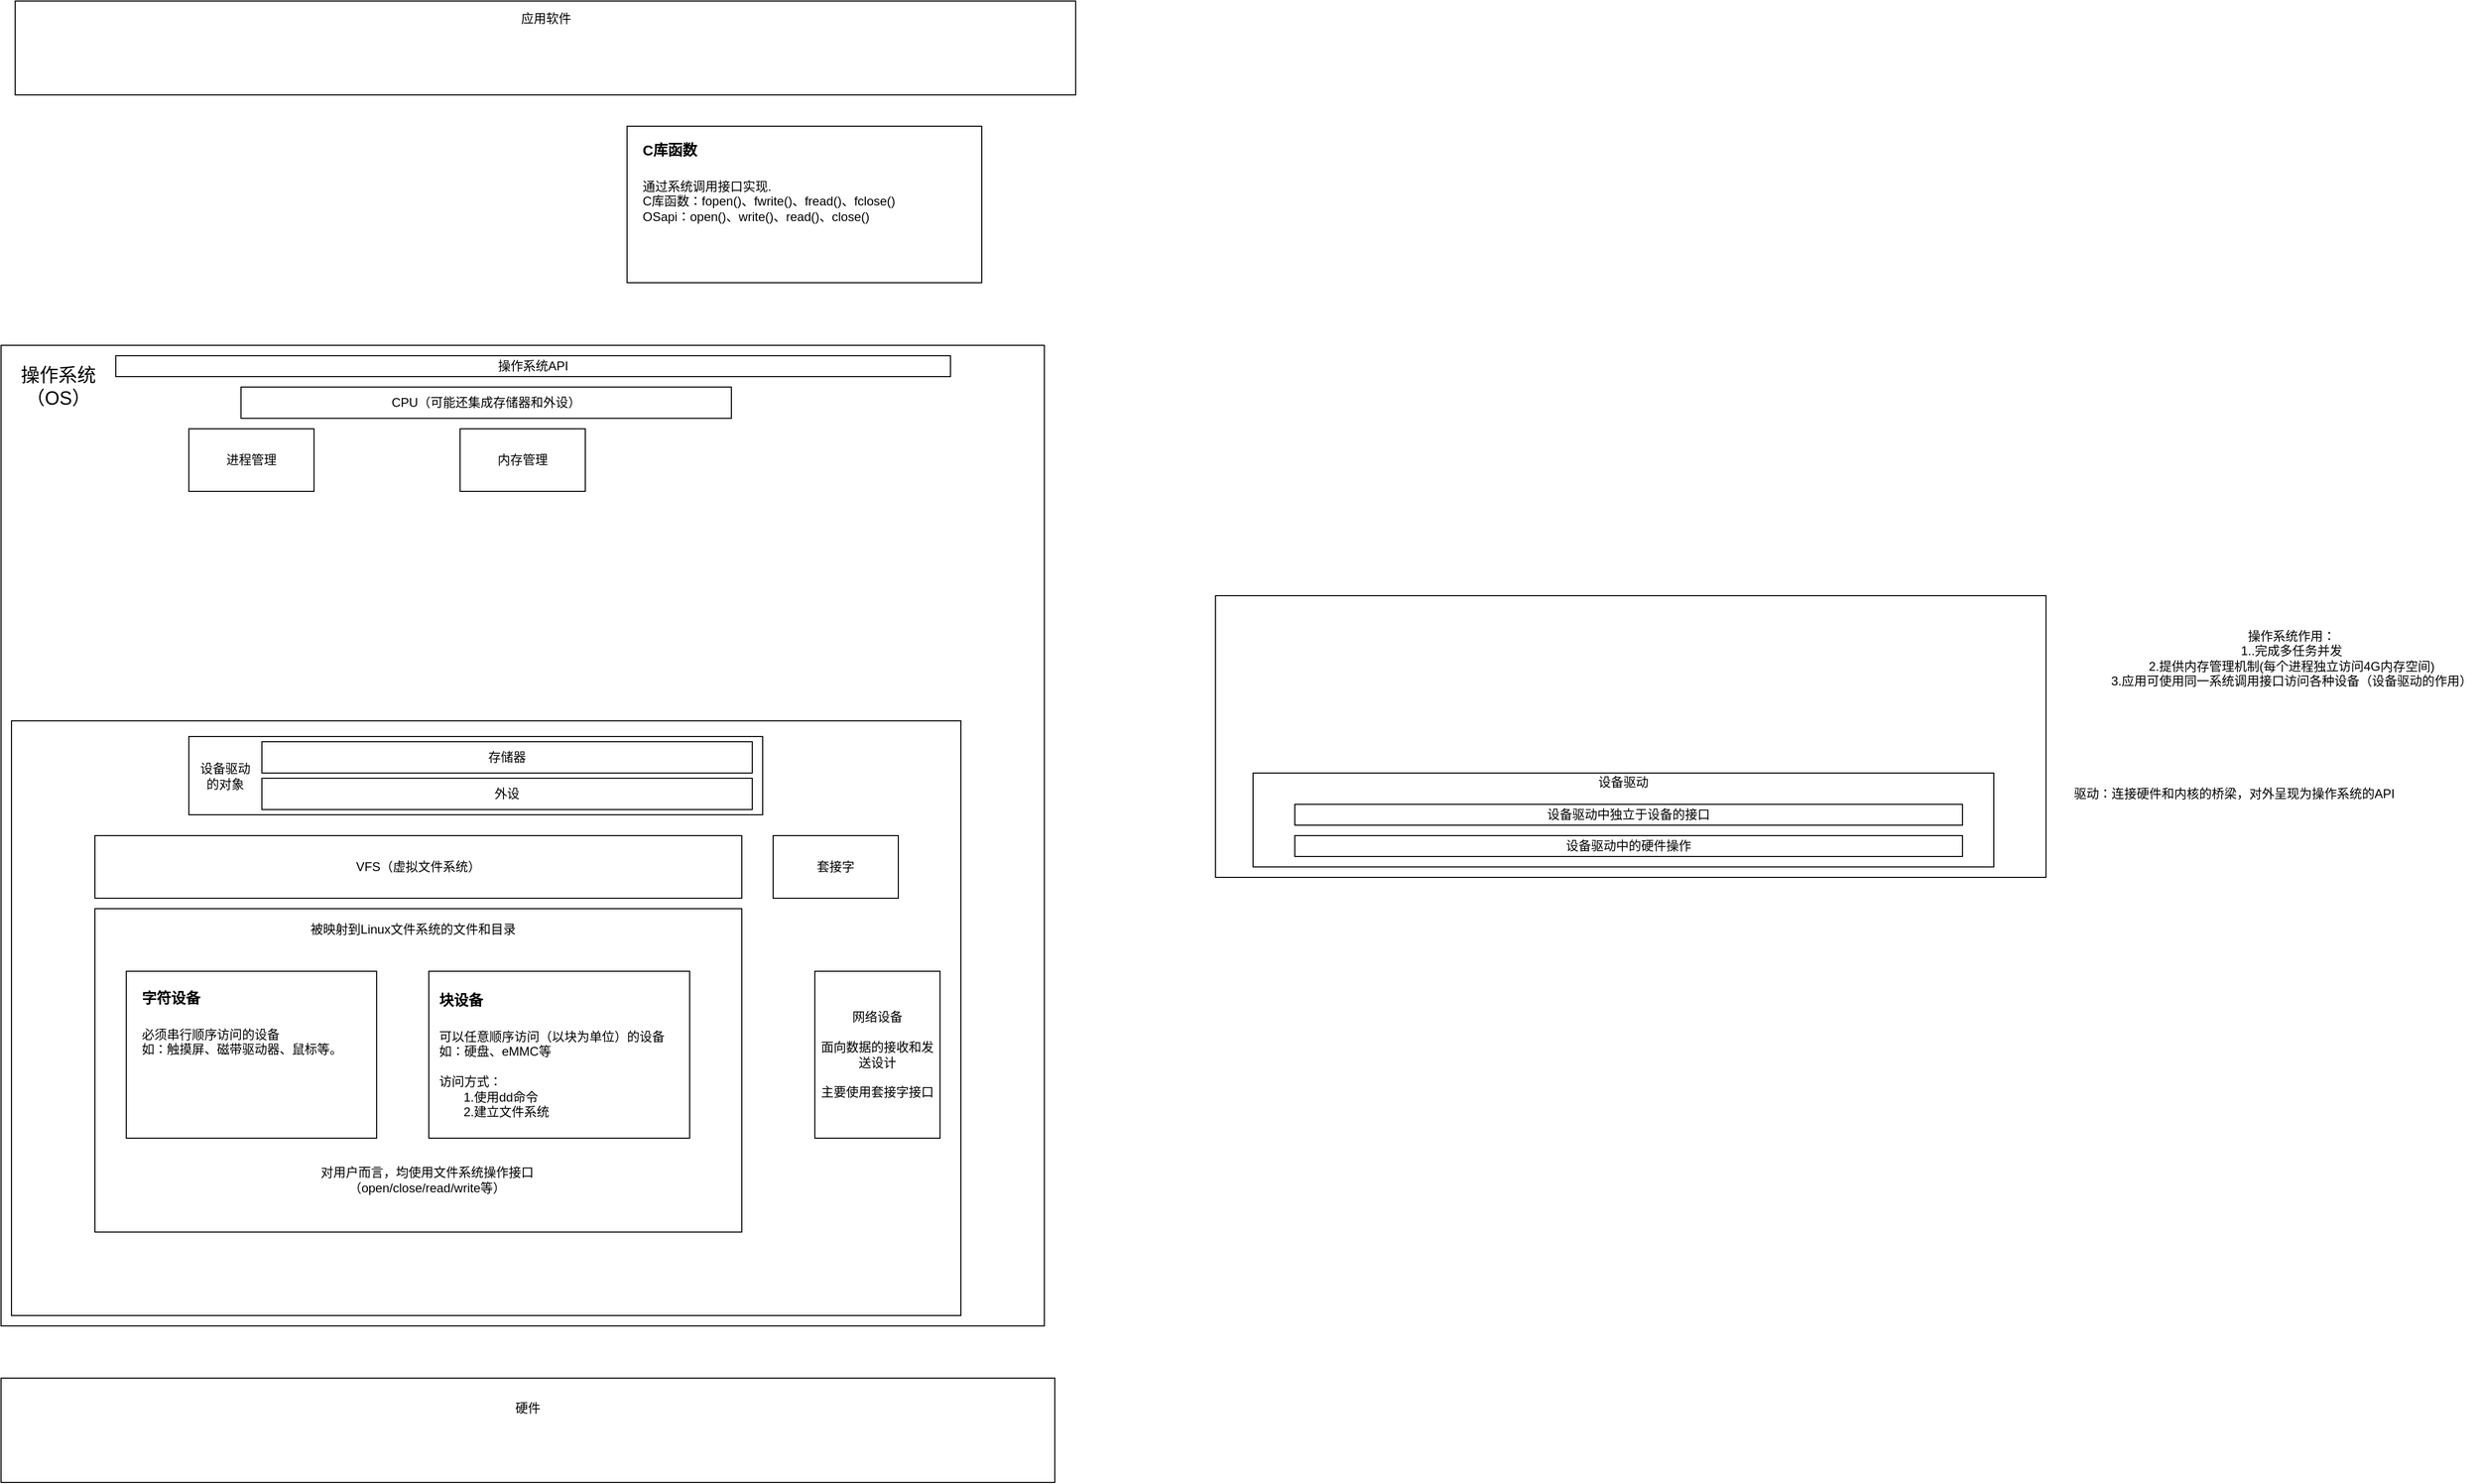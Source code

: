 <mxfile version="14.5.1" type="device"><diagram id="gmeEkfkGUMyzGJiimDYa" name="第 1 页"><mxGraphModel dx="2445" dy="1560" grid="1" gridSize="10" guides="1" tooltips="1" connect="1" arrows="1" fold="1" page="1" pageScale="1" pageWidth="827" pageHeight="1169" math="0" shadow="0"><root><mxCell id="0"/><mxCell id="1" parent="0"/><mxCell id="SvAGuQj86XcIrKR9N8-u-5" value="计算机硬件&lt;br&gt;&lt;br&gt;&lt;br&gt;&lt;br&gt;&lt;br&gt;&lt;br&gt;&lt;br&gt;&lt;br&gt;&lt;br&gt;&lt;br&gt;&lt;br&gt;&lt;br&gt;" style="rounded=0;whiteSpace=wrap;html=1;" parent="1" vertex="1"><mxGeometry x="-1070" y="220" width="1000" height="940" as="geometry"/></mxCell><mxCell id="SvAGuQj86XcIrKR9N8-u-15" value="" style="rounded=0;whiteSpace=wrap;html=1;" parent="1" vertex="1"><mxGeometry x="-1060" y="580" width="910" height="570" as="geometry"/></mxCell><mxCell id="SvAGuQj86XcIrKR9N8-u-3" value="&lt;br&gt;&lt;br&gt;&lt;br&gt;&lt;br&gt;&lt;br&gt;&lt;br&gt;&lt;br&gt;&lt;br&gt;&lt;br&gt;&lt;br&gt;&lt;br&gt;" style="rounded=0;whiteSpace=wrap;html=1;" parent="1" vertex="1"><mxGeometry x="94" y="460" width="796" height="270" as="geometry"/></mxCell><mxCell id="SvAGuQj86XcIrKR9N8-u-4" value="应用软件&lt;br&gt;&lt;br&gt;&lt;br&gt;&lt;br&gt;&lt;br&gt;" style="rounded=0;whiteSpace=wrap;html=1;" parent="1" vertex="1"><mxGeometry x="-1056.5" y="-110" width="1016.5" height="90" as="geometry"/></mxCell><mxCell id="SvAGuQj86XcIrKR9N8-u-6" value="设备驱动&lt;br&gt;&lt;br&gt;&lt;br&gt;&lt;br&gt;&lt;br&gt;&lt;br&gt;" style="rounded=0;whiteSpace=wrap;html=1;" parent="1" vertex="1"><mxGeometry x="130" y="630" width="710" height="90" as="geometry"/></mxCell><mxCell id="SvAGuQj86XcIrKR9N8-u-7" value="设备驱动中独立于设备的接口" style="rounded=0;whiteSpace=wrap;html=1;" parent="1" vertex="1"><mxGeometry x="170" y="660" width="640" height="20" as="geometry"/></mxCell><mxCell id="SvAGuQj86XcIrKR9N8-u-8" value="设备驱动中的硬件操作" style="rounded=0;whiteSpace=wrap;html=1;" parent="1" vertex="1"><mxGeometry x="170" y="690" width="640" height="20" as="geometry"/></mxCell><mxCell id="SvAGuQj86XcIrKR9N8-u-9" value="驱动：连接硬件和内核的桥梁，对外呈现为操作系统的API" style="text;html=1;align=center;verticalAlign=middle;resizable=0;points=[];autosize=1;" parent="1" vertex="1"><mxGeometry x="910" y="640" width="320" height="20" as="geometry"/></mxCell><mxCell id="SvAGuQj86XcIrKR9N8-u-11" value="操作系统作用：&lt;br&gt;1..完成多任务并发&lt;br&gt;2.提供内存管理机制(每个进程独立访问4G内存空间)&lt;br&gt;3.应用可使用同一系统调用接口访问各种设备（设备驱动的作用）" style="text;html=1;align=center;verticalAlign=middle;resizable=0;points=[];autosize=1;" parent="1" vertex="1"><mxGeometry x="945" y="490" width="360" height="60" as="geometry"/></mxCell><mxCell id="SvAGuQj86XcIrKR9N8-u-12" value="CPU（可能还集成存储器和外设）" style="rounded=0;whiteSpace=wrap;html=1;" parent="1" vertex="1"><mxGeometry x="-840" y="260" width="470" height="30" as="geometry"/></mxCell><mxCell id="SvAGuQj86XcIrKR9N8-u-18" value="网络设备&lt;br&gt;&lt;br&gt;面向数据的接收和发送设计&lt;br&gt;&lt;br&gt;主要使用套接字接口" style="rounded=0;whiteSpace=wrap;html=1;" parent="1" vertex="1"><mxGeometry x="-290" y="820" width="120" height="160" as="geometry"/></mxCell><mxCell id="SvAGuQj86XcIrKR9N8-u-21" value="" style="rounded=0;whiteSpace=wrap;html=1;" parent="1" vertex="1"><mxGeometry x="-980" y="760" width="620" height="310" as="geometry"/></mxCell><mxCell id="SvAGuQj86XcIrKR9N8-u-16" value="&lt;br&gt;&lt;br&gt;&lt;br&gt;" style="rounded=0;whiteSpace=wrap;html=1;" parent="1" vertex="1"><mxGeometry x="-950" y="820" width="240" height="160" as="geometry"/></mxCell><mxCell id="SvAGuQj86XcIrKR9N8-u-17" value="" style="rounded=0;whiteSpace=wrap;html=1;" parent="1" vertex="1"><mxGeometry x="-660" y="820" width="250" height="160" as="geometry"/></mxCell><mxCell id="SvAGuQj86XcIrKR9N8-u-22" value="对用户而言，均使用文件系统操作接口&lt;br&gt;（open/close/read/write等）" style="text;html=1;strokeColor=none;fillColor=none;align=center;verticalAlign=middle;whiteSpace=wrap;rounded=0;" parent="1" vertex="1"><mxGeometry x="-790" y="1010" width="257" height="20" as="geometry"/></mxCell><mxCell id="SvAGuQj86XcIrKR9N8-u-23" value="硬件&lt;br&gt;&lt;br&gt;&lt;br&gt;&lt;br&gt;" style="rounded=0;whiteSpace=wrap;html=1;" parent="1" vertex="1"><mxGeometry x="-1070" y="1210" width="1010" height="100" as="geometry"/></mxCell><mxCell id="SvAGuQj86XcIrKR9N8-u-24" value="操作系统API&lt;br&gt;" style="rounded=0;whiteSpace=wrap;html=1;" parent="1" vertex="1"><mxGeometry x="-960" y="230" width="800" height="20" as="geometry"/></mxCell><mxCell id="SvAGuQj86XcIrKR9N8-u-25" value="" style="rounded=0;whiteSpace=wrap;html=1;" parent="1" vertex="1"><mxGeometry x="-470" y="10" width="340" height="150" as="geometry"/></mxCell><mxCell id="SvAGuQj86XcIrKR9N8-u-26" value="进程管理" style="rounded=0;whiteSpace=wrap;html=1;" parent="1" vertex="1"><mxGeometry x="-890" y="300" width="120" height="60" as="geometry"/></mxCell><mxCell id="SvAGuQj86XcIrKR9N8-u-27" value="内存管理" style="rounded=0;whiteSpace=wrap;html=1;" parent="1" vertex="1"><mxGeometry x="-630" y="300" width="120" height="60" as="geometry"/></mxCell><mxCell id="7iFLYY4rlhCC3uLJYFoP-4" value="被映射到Linux文件系统的文件和目录" style="text;html=1;strokeColor=none;fillColor=none;align=center;verticalAlign=middle;whiteSpace=wrap;rounded=0;" vertex="1" parent="1"><mxGeometry x="-805" y="770" width="260" height="20" as="geometry"/></mxCell><mxCell id="7iFLYY4rlhCC3uLJYFoP-5" value="VFS（虚拟文件系统）" style="rounded=0;whiteSpace=wrap;html=1;" vertex="1" parent="1"><mxGeometry x="-980" y="690" width="620" height="60" as="geometry"/></mxCell><mxCell id="7iFLYY4rlhCC3uLJYFoP-6" value="套接字" style="rounded=0;whiteSpace=wrap;html=1;" vertex="1" parent="1"><mxGeometry x="-330" y="690" width="120" height="60" as="geometry"/></mxCell><mxCell id="7iFLYY4rlhCC3uLJYFoP-8" value="&lt;h1&gt;&lt;font style=&quot;font-size: 14px&quot;&gt;块设备&lt;/font&gt;&lt;/h1&gt;&lt;div&gt;&lt;font style=&quot;font-size: 10px&quot;&gt;&lt;span style=&quot;font-size: 12px ; text-align: center&quot;&gt;可以任意顺序访问（以块为单位）的设备&lt;/span&gt;&lt;br style=&quot;font-size: 12px ; text-align: center&quot;&gt;&lt;/font&gt;&lt;/div&gt;&lt;div&gt;&lt;span style=&quot;text-align: center&quot;&gt;如：硬盘、eMMC等&lt;/span&gt;&lt;br&gt;&lt;/div&gt;&lt;div&gt;&lt;font style=&quot;font-size: 10px&quot;&gt;&lt;span style=&quot;font-size: 12px ; text-align: center&quot;&gt;&lt;br&gt;&lt;/span&gt;&lt;/font&gt;&lt;/div&gt;&lt;div&gt;&lt;font style=&quot;font-size: 10px&quot;&gt;&lt;span style=&quot;font-size: 12px ; text-align: center&quot;&gt;访问方式：&lt;/span&gt;&lt;/font&gt;&lt;/div&gt;&lt;div&gt;&lt;font style=&quot;font-size: 10px&quot;&gt;&lt;span style=&quot;font-size: 12px ; text-align: center&quot;&gt;&amp;nbsp; &amp;nbsp; &amp;nbsp; &amp;nbsp;1.使用dd命令&lt;/span&gt;&lt;/font&gt;&lt;/div&gt;&lt;div&gt;&lt;font style=&quot;font-size: 10px&quot;&gt;&lt;span style=&quot;font-size: 12px ; text-align: center&quot;&gt;&amp;nbsp; &amp;nbsp; &amp;nbsp; &amp;nbsp;2.建立文件系统&lt;/span&gt;&lt;/font&gt;&lt;/div&gt;&lt;div&gt;&lt;font style=&quot;font-size: 10px&quot;&gt;&lt;span style=&quot;font-size: 12px ; text-align: center&quot;&gt;&lt;br&gt;&lt;/span&gt;&lt;/font&gt;&lt;/div&gt;" style="text;html=1;strokeColor=none;fillColor=none;spacing=5;spacingTop=-20;whiteSpace=wrap;overflow=hidden;rounded=0;" vertex="1" parent="1"><mxGeometry x="-655" y="825" width="240" height="155" as="geometry"/></mxCell><mxCell id="7iFLYY4rlhCC3uLJYFoP-10" value="&lt;h1&gt;&lt;font style=&quot;font-size: 14px&quot;&gt;字符设备&lt;/font&gt;&lt;/h1&gt;&lt;div&gt;&lt;span style=&quot;text-align: center&quot;&gt;必须串行顺序访问的设备&lt;/span&gt;&lt;/div&gt;&lt;div&gt;&lt;font style=&quot;font-size: 10px&quot;&gt;&lt;span style=&quot;font-size: 12px ; text-align: center&quot;&gt;如：触摸屏、磁带驱动器、鼠标等。&lt;/span&gt;&lt;span style=&quot;font-size: 12px ; text-align: center&quot;&gt;&lt;br&gt;&lt;/span&gt;&lt;/font&gt;&lt;/div&gt;" style="text;html=1;strokeColor=none;fillColor=none;spacing=5;spacingTop=-20;whiteSpace=wrap;overflow=hidden;rounded=0;" vertex="1" parent="1"><mxGeometry x="-940" y="822.5" width="240" height="155" as="geometry"/></mxCell><mxCell id="7iFLYY4rlhCC3uLJYFoP-11" value="、、" style="rounded=0;whiteSpace=wrap;html=1;" vertex="1" parent="1"><mxGeometry x="-890" y="595" width="550" height="75" as="geometry"/></mxCell><mxCell id="SvAGuQj86XcIrKR9N8-u-13" value="存储器" style="rounded=0;whiteSpace=wrap;html=1;" parent="1" vertex="1"><mxGeometry x="-820" y="600" width="470" height="30" as="geometry"/></mxCell><mxCell id="SvAGuQj86XcIrKR9N8-u-14" value="外设" style="rounded=0;whiteSpace=wrap;html=1;" parent="1" vertex="1"><mxGeometry x="-820" y="635" width="470" height="30" as="geometry"/></mxCell><mxCell id="7iFLYY4rlhCC3uLJYFoP-2" value="设备驱动的对象" style="text;html=1;strokeColor=none;fillColor=none;align=center;verticalAlign=middle;whiteSpace=wrap;rounded=0;" vertex="1" parent="1"><mxGeometry x="-880" y="622.5" width="50" height="20" as="geometry"/></mxCell><mxCell id="7iFLYY4rlhCC3uLJYFoP-12" value="&lt;font style=&quot;font-size: 18px&quot;&gt;操作系统（OS）&lt;/font&gt;" style="text;html=1;strokeColor=none;fillColor=none;align=center;verticalAlign=middle;whiteSpace=wrap;rounded=0;" vertex="1" parent="1"><mxGeometry x="-1070" y="250" width="110" height="20" as="geometry"/></mxCell><mxCell id="7iFLYY4rlhCC3uLJYFoP-14" value="&lt;h1&gt;&lt;font style=&quot;font-size: 14px&quot;&gt;C库函数&lt;/font&gt;&lt;/h1&gt;&lt;div&gt;通过系统调用接口实现.&lt;/div&gt;&lt;div&gt;C库函数：fopen()、fwrite()、fread()、fclose()&lt;/div&gt;&lt;div&gt;OSapi：open()、write()、read()、close()&lt;/div&gt;&lt;div&gt;&lt;font style=&quot;font-size: 10px&quot;&gt;&lt;span style=&quot;font-size: 12px ; text-align: center&quot;&gt;&lt;br&gt;&lt;/span&gt;&lt;/font&gt;&lt;/div&gt;" style="text;html=1;strokeColor=none;fillColor=none;spacing=5;spacingTop=-20;whiteSpace=wrap;overflow=hidden;rounded=0;" vertex="1" parent="1"><mxGeometry x="-460" y="10" width="310" height="155" as="geometry"/></mxCell></root></mxGraphModel></diagram></mxfile>
